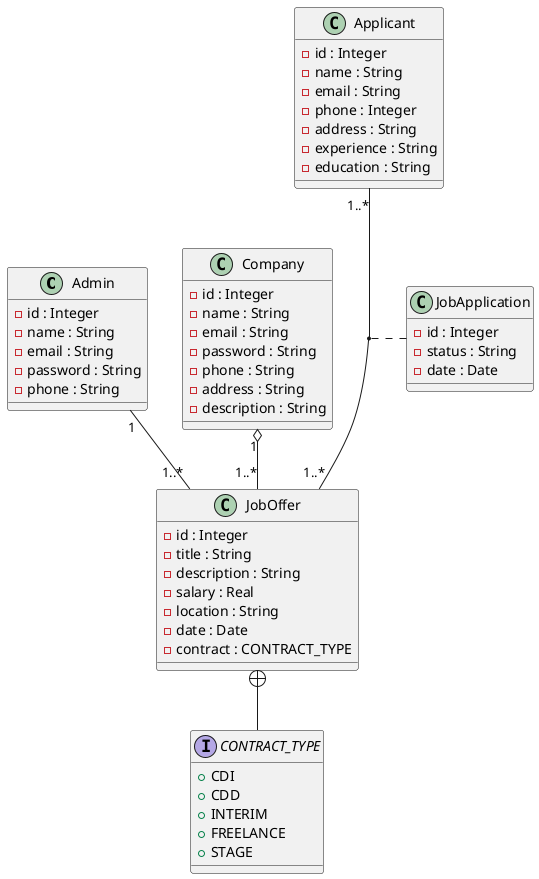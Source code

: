 @startuml
class Admin {
    -id : Integer
    -name : String
    -email : String
    -password : String
    -phone : String
    }

class Applicant {
    -id : Integer
    -name : String
    -email : String
    -phone : Integer
    -address : String
    -experience : String
    -education : String
    }

class JobOffer {
    -id : Integer
    -title : String
    -description : String
    -salary : Real
    -location : String
    -date : Date
    -contract : CONTRACT_TYPE
    }

class Company{
    -id : Integer
    -name : String
    -email : String
    -password : String
    -phone : String
    -address : String
    -description : String
    }
class JobApplication{
    -id : Integer
    -status : String
    -date : Date
    }

interface CONTRACT_TYPE{
    +CDI
    +CDD
    +INTERIM
    +FREELANCE
    +STAGE
    }



Company  "1" o-- "1..*" JobOffer
Admin  "1" -- "1..*" JobOffer
JobOffer +-- CONTRACT_TYPE
Applicant "1..*" -- "1..*" JobOffer
(JobOffer, Applicant) .. JobApplication

@enduml
